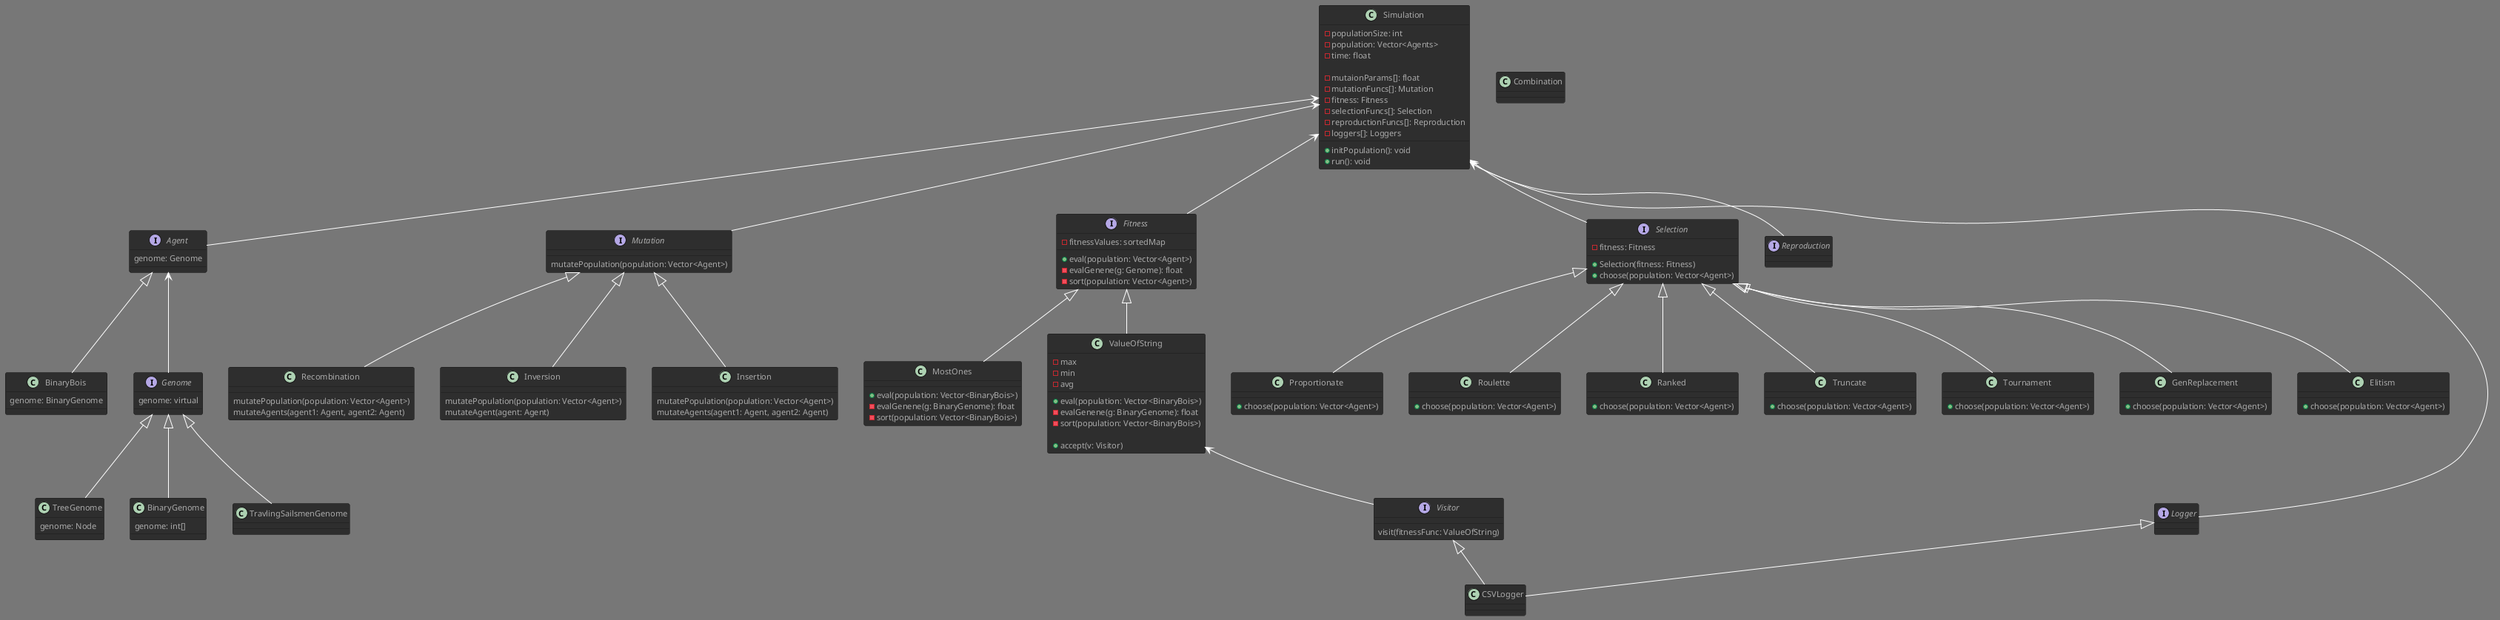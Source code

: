 @startuml
!theme reddress-darkred

class Simulation{
    - populationSize: int
    - population: Vector<Agents>
    - time: float

    - mutaionParams[]: float
    - mutationFuncs[]: Mutation
    - fitness: Fitness
    - selectionFuncs[]: Selection
    - reproductionFuncs[]: Reproduction
    - loggers[]: Loggers

    + initPopulation(): void
    + run(): void

}
Simulation <-- Agent
Simulation <-- Mutation
Simulation <-- Fitness
Simulation <-- Selection
Simulation <-- Reproduction
Simulation <-- Logger


interface Agent{
    genome: Genome
}
class BinaryBois{
    genome: BinaryGenome
}
Agent <-- Genome
Agent <|-- BinaryBois

interface Genome{
    genome: virtual
}

class TreeGenome{
    genome: Node
}
class BinaryGenome{
    genome: int[]
}
class TravlingSailsmenGenome{}
Genome <|-- TreeGenome
Genome <|-- BinaryGenome
Genome <|-- TravlingSailsmenGenome

interface Mutation{
    mutatePopulation(population: Vector<Agent>)
}
class Recombination{
    mutatePopulation(population: Vector<Agent>)
    mutateAgents(agent1: Agent, agent2: Agent)
}
class Inversion{
    mutatePopulation(population: Vector<Agent>)
    mutateAgent(agent: Agent)
}
class Insertion{
    mutatePopulation(population: Vector<Agent>)
    mutateAgents(agent1: Agent, agent2: Agent)
}
Mutation <|-- Recombination
Mutation <|-- Inversion
Mutation <|-- Insertion

' allows for changing fitness function over time
interface Fitness{
    - fitnessValues: sortedMap

    + eval(population: Vector<Agent>)
    - evalGenene(g: Genome): float
    - sort(population: Vector<Agent>)
}
class Combination{
    'uses weighted sum of multiple fitness funcs demo?'
}
class MostOnes{
    + eval(population: Vector<BinaryBois>)
    - evalGenene(g: BinaryGenome): float
    - sort(population: Vector<BinaryBois>)
}
class ValueOfString{
    - max
    - min
    - avg

    + eval(population: Vector<BinaryBois>)
    - evalGenene(g: BinaryGenome): float
    - sort(population: Vector<BinaryBois>)

    'just to demo visitor design patern: https://refactoring.guru/design-patterns/visitor'
    + accept(v: Visitor)
}
Fitness <|-- MostOnes
Fitness <|-- ValueOfString


interface Selection{
    - fitness: Fitness

    + Selection(fitness: Fitness)
    + choose(population: Vector<Agent>)
}
class Proportionate{
    + choose(population: Vector<Agent>)
}
class Roulette{
    + choose(population: Vector<Agent>)
}
class Ranked{
    + choose(population: Vector<Agent>)
}
class Truncate{
    + choose(population: Vector<Agent>)
}
class Tournament{
    + choose(population: Vector<Agent>)
}
class GenReplacement{
    + choose(population: Vector<Agent>)
}
class Elitism{
    + choose(population: Vector<Agent>)
}
Selection <|-- Proportionate
Selection <|-- Roulette
Selection <|-- Ranked
Selection <|-- Truncate
Selection <|-- Tournament
Selection <|-- GenReplacement
Selection <|-- Elitism


interface Reproduction{}

interface Visitor{
    visit(fitnessFunc: ValueOfString)
}
ValueOfString <-- Visitor
interface Logger{
}
class CSVLogger{}
Logger <|-- CSVLogger
Visitor <|-down- CSVLogger

@enduml
